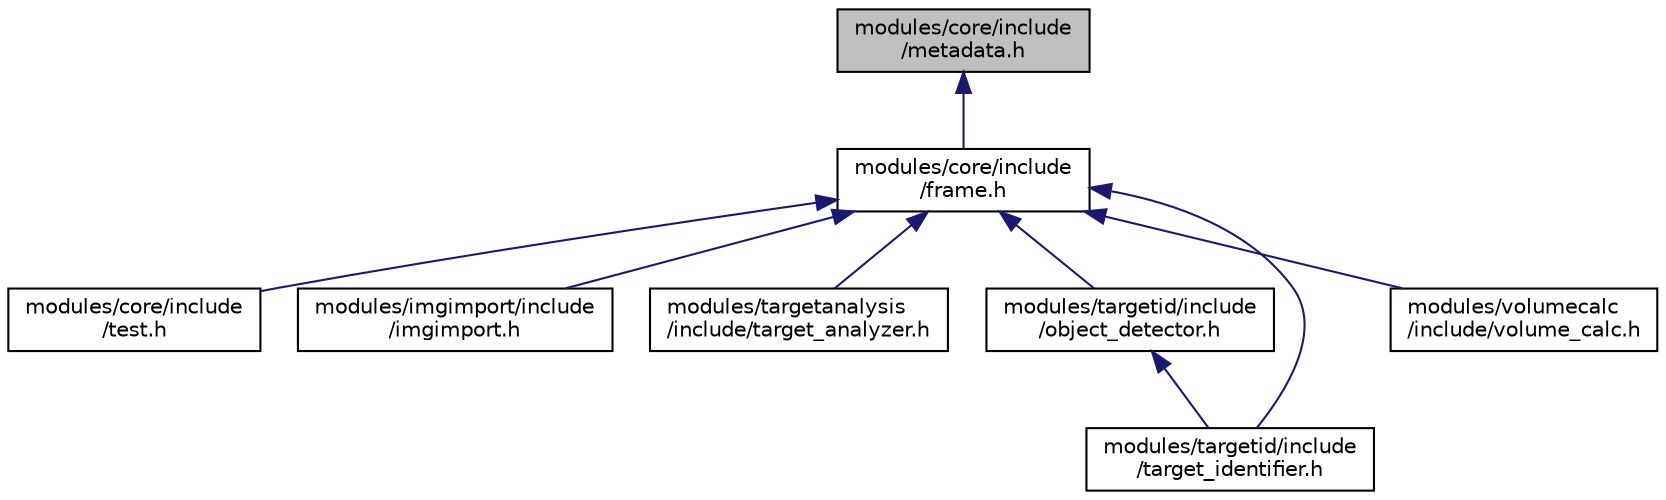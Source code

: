 digraph "modules/core/include/metadata.h"
{
  edge [fontname="Helvetica",fontsize="10",labelfontname="Helvetica",labelfontsize="10"];
  node [fontname="Helvetica",fontsize="10",shape=record];
  Node1 [label="modules/core/include\l/metadata.h",height=0.2,width=0.4,color="black", fillcolor="grey75", style="filled" fontcolor="black"];
  Node1 -> Node2 [dir="back",color="midnightblue",fontsize="10",style="solid",fontname="Helvetica"];
  Node2 [label="modules/core/include\l/frame.h",height=0.2,width=0.4,color="black", fillcolor="white", style="filled",URL="$frame_8h.html",tooltip="Container class for storing photos or frames of video to be processed and analyzed. "];
  Node2 -> Node3 [dir="back",color="midnightblue",fontsize="10",style="solid",fontname="Helvetica"];
  Node3 [label="modules/core/include\l/test.h",height=0.2,width=0.4,color="black", fillcolor="white", style="filled",URL="$test_8h.html"];
  Node2 -> Node4 [dir="back",color="midnightblue",fontsize="10",style="solid",fontname="Helvetica"];
  Node4 [label="modules/imgimport/include\l/imgimport.h",height=0.2,width=0.4,color="black", fillcolor="white", style="filled",URL="$imgimport_8h_source.html"];
  Node2 -> Node5 [dir="back",color="midnightblue",fontsize="10",style="solid",fontname="Helvetica"];
  Node5 [label="modules/targetanalysis\l/include/target_analyzer.h",height=0.2,width=0.4,color="black", fillcolor="white", style="filled",URL="$target__analyzer_8h.html",tooltip="Module for analyzing individual PixelTargets and combining them into a set of unique Targets..."];
  Node2 -> Node6 [dir="back",color="midnightblue",fontsize="10",style="solid",fontname="Helvetica"];
  Node6 [label="modules/targetid/include\l/object_detector.h",height=0.2,width=0.4,color="black", fillcolor="white", style="filled",URL="$object__detector_8h_source.html"];
  Node6 -> Node7 [dir="back",color="midnightblue",fontsize="10",style="solid",fontname="Helvetica"];
  Node7 [label="modules/targetid/include\l/target_identifier.h",height=0.2,width=0.4,color="black", fillcolor="white", style="filled",URL="$target__identifier_8h.html",tooltip="Module for identifying targets in Frames. "];
  Node2 -> Node7 [dir="back",color="midnightblue",fontsize="10",style="solid",fontname="Helvetica"];
  Node2 -> Node8 [dir="back",color="midnightblue",fontsize="10",style="solid",fontname="Helvetica"];
  Node8 [label="modules/volumecalc\l/include/volume_calc.h",height=0.2,width=0.4,color="black", fillcolor="white", style="filled",URL="$volume__calc_8h.html",tooltip="Module for calculating the volume of a target. "];
}
